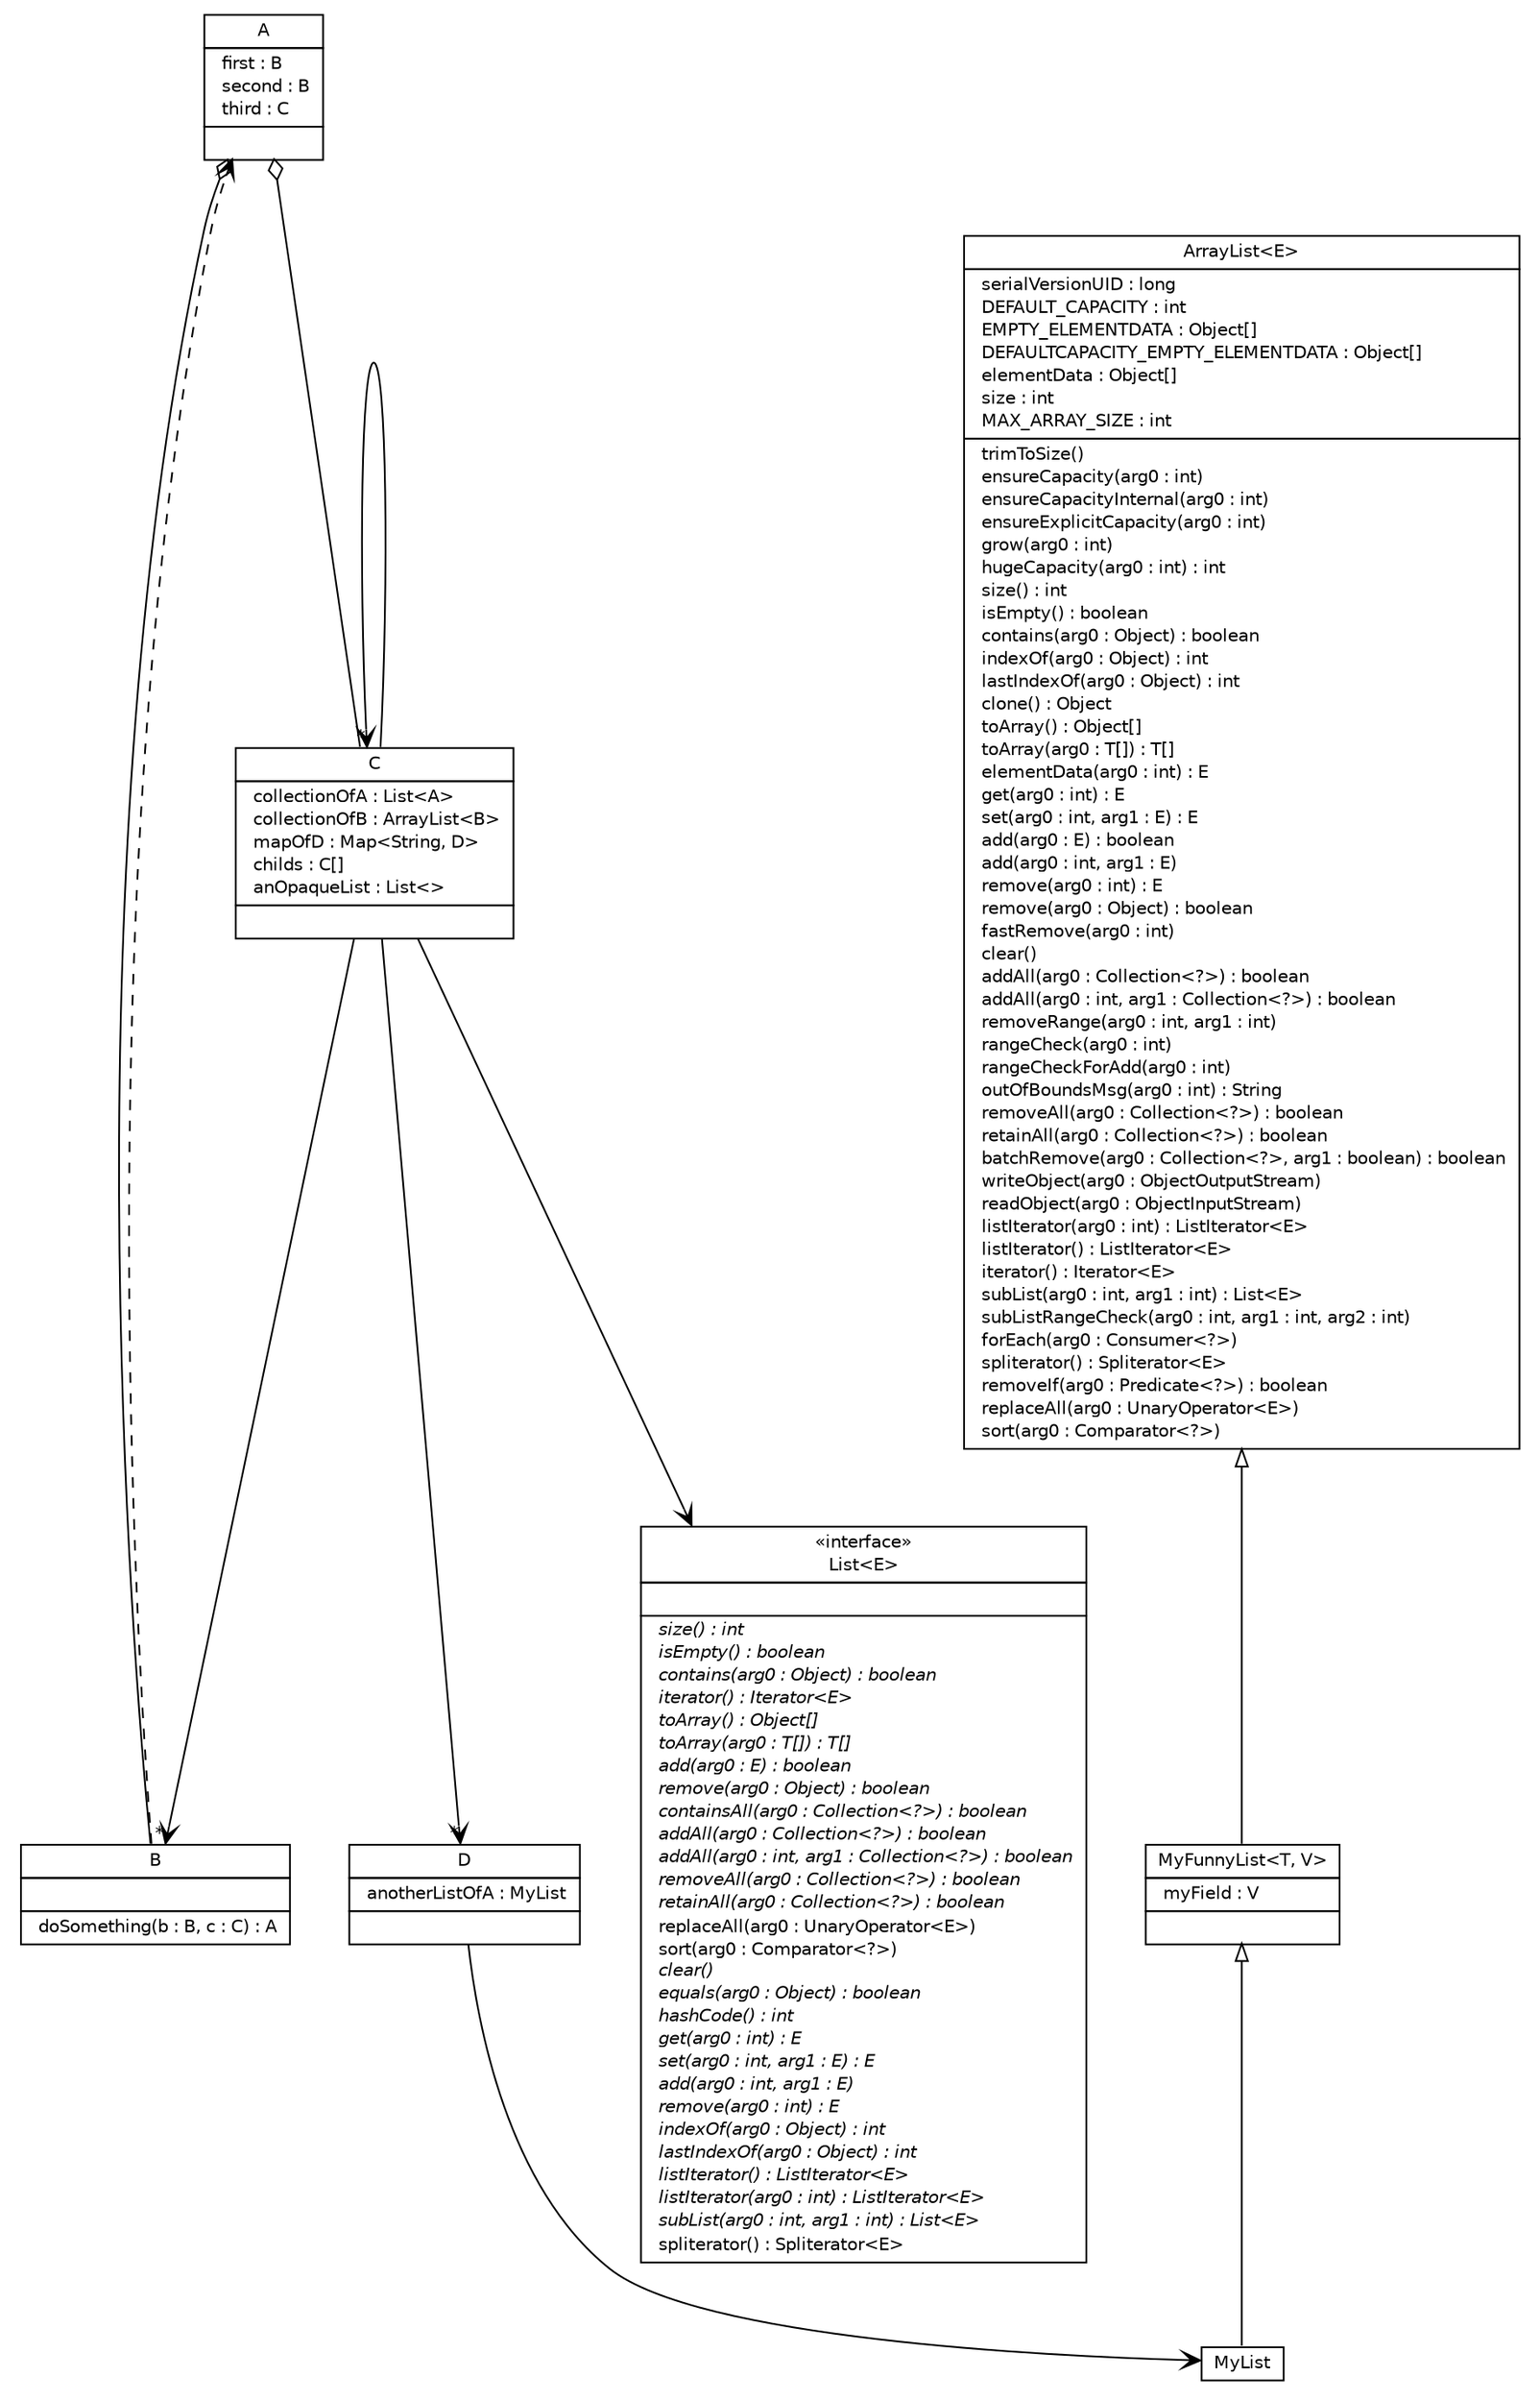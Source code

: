 #!/usr/local/bin/dot
#
# Class diagram 
# Generated by UMLGraph version R5_7_2-10-g442559 (http://www.umlgraph.org/)
#

digraph G {
graph [fontnames="svg"]
edge [fontname="Helvetica",fontsize=10,labelfontname="Helvetica",labelfontsize=10,color="black"];
node [fontname="Helvetica",fontcolor="black",fontsize=10,shape=plaintext];
nodesep=0.25;
ranksep=0.5;
// A
c66 [label=<<table title="A" border="0" cellborder="1" cellspacing="0" cellpadding="2" port="p"><tr><td><table border="0" cellspacing="0" cellpadding="1"><tr><td align="center" balign="center"> A </td></tr></table></td></tr><tr><td><table border="0" cellspacing="0" cellpadding="1"><tr><td align="left" balign="left">  first : B </td></tr><tr><td align="left" balign="left">  second : B </td></tr><tr><td align="left" balign="left">  third : C </td></tr></table></td></tr><tr><td><table border="0" cellspacing="0" cellpadding="1"><tr><td align="left" balign="left">  </td></tr></table></td></tr></table>>];
// B
c67 [label=<<table title="B" border="0" cellborder="1" cellspacing="0" cellpadding="2" port="p"><tr><td><table border="0" cellspacing="0" cellpadding="1"><tr><td align="center" balign="center"> B </td></tr></table></td></tr><tr><td><table border="0" cellspacing="0" cellpadding="1"><tr><td align="left" balign="left">  </td></tr></table></td></tr><tr><td><table border="0" cellspacing="0" cellpadding="1"><tr><td align="left" balign="left">  doSomething(b : B, c : C) : A </td></tr></table></td></tr></table>>];
// C
c68 [label=<<table title="C" border="0" cellborder="1" cellspacing="0" cellpadding="2" port="p"><tr><td><table border="0" cellspacing="0" cellpadding="1"><tr><td align="center" balign="center"> C </td></tr></table></td></tr><tr><td><table border="0" cellspacing="0" cellpadding="1"><tr><td align="left" balign="left">  collectionOfA : List&lt;A&gt; </td></tr><tr><td align="left" balign="left">  collectionOfB : ArrayList&lt;B&gt; </td></tr><tr><td align="left" balign="left">  mapOfD : Map&lt;String, D&gt; </td></tr><tr><td align="left" balign="left">  childs : C[] </td></tr><tr><td align="left" balign="left">  anOpaqueList : List&lt;&gt; </td></tr></table></td></tr><tr><td><table border="0" cellspacing="0" cellpadding="1"><tr><td align="left" balign="left">  </td></tr></table></td></tr></table>>];
// MyFunnyList<T, V>
c69 [label=<<table title="MyFunnyList" border="0" cellborder="1" cellspacing="0" cellpadding="2" port="p"><tr><td><table border="0" cellspacing="0" cellpadding="1"><tr><td align="center" balign="center"> MyFunnyList&lt;T, V&gt; </td></tr></table></td></tr><tr><td><table border="0" cellspacing="0" cellpadding="1"><tr><td align="left" balign="left">  myField : V </td></tr></table></td></tr><tr><td><table border="0" cellspacing="0" cellpadding="1"><tr><td align="left" balign="left">  </td></tr></table></td></tr></table>>];
// MyList
c70 [label=<<table title="MyList" border="0" cellborder="1" cellspacing="0" cellpadding="2" port="p"><tr><td><table border="0" cellspacing="0" cellpadding="1"><tr><td align="center" balign="center"> MyList </td></tr></table></td></tr></table>>];
// D
c71 [label=<<table title="D" border="0" cellborder="1" cellspacing="0" cellpadding="2" port="p"><tr><td><table border="0" cellspacing="0" cellpadding="1"><tr><td align="center" balign="center"> D </td></tr></table></td></tr><tr><td><table border="0" cellspacing="0" cellpadding="1"><tr><td align="left" balign="left">  anotherListOfA : MyList </td></tr></table></td></tr><tr><td><table border="0" cellspacing="0" cellpadding="1"><tr><td align="left" balign="left">  </td></tr></table></td></tr></table>>];
// MyFunnyList<T, V> extends java.util.ArrayList<T>
c72:p -> c69:p [arrowtail=empty,dir=back,weight=10];
// MyList extends MyFunnyList<A, B>
c69:p -> c70:p [arrowtail=empty,dir=back,weight=10];
// A has B
c66:p -> c67:p [arrowhead=none,arrowtail=ediamond,dir=back,weight=4];
// A has C
c66:p -> c68:p [arrowhead=none,arrowtail=ediamond,dir=back,weight=4];
// C navassoc B
c68:p -> c67:p [arrowhead=open,weight=1,headlabel="*"];
// C navassoc D
c68:p -> c71:p [arrowhead=open,weight=1,headlabel="*"];
// C navassoc C
c68:p -> c68:p [arrowhead=open,weight=1,headlabel="*"];
// C navassoc java.util.List<E>
c68:p -> c73:p [arrowhead=open,weight=1];
// D navassoc MyList
c71:p -> c70:p [arrowhead=open,weight=1];
// B depend A
c67:p -> c66:p [arrowhead=open,style=dashed,weight=0];
// java.util.List<E>
c73 [label=<<table title="java.util.List" border="0" cellborder="1" cellspacing="0" cellpadding="2" port="p" href="http://docs.oracle.com/javase/7/docs/api/java/util/List.html" target="_parent"><tr><td><table border="0" cellspacing="0" cellpadding="1"><tr><td align="center" balign="center"> &#171;interface&#187; </td></tr><tr><td align="center" balign="center"> List&lt;E&gt; </td></tr></table></td></tr><tr><td><table border="0" cellspacing="0" cellpadding="1"><tr><td align="left" balign="left">  </td></tr></table></td></tr><tr><td><table border="0" cellspacing="0" cellpadding="1"><tr><td align="left" balign="left"><i>  size() : int </i></td></tr><tr><td align="left" balign="left"><i>  isEmpty() : boolean </i></td></tr><tr><td align="left" balign="left"><i>  contains(arg0 : Object) : boolean </i></td></tr><tr><td align="left" balign="left"><i>  iterator() : Iterator&lt;E&gt; </i></td></tr><tr><td align="left" balign="left"><i>  toArray() : Object[] </i></td></tr><tr><td align="left" balign="left"><i>  toArray(arg0 : T[]) : T[] </i></td></tr><tr><td align="left" balign="left"><i>  add(arg0 : E) : boolean </i></td></tr><tr><td align="left" balign="left"><i>  remove(arg0 : Object) : boolean </i></td></tr><tr><td align="left" balign="left"><i>  containsAll(arg0 : Collection&lt;?&gt;) : boolean </i></td></tr><tr><td align="left" balign="left"><i>  addAll(arg0 : Collection&lt;?&gt;) : boolean </i></td></tr><tr><td align="left" balign="left"><i>  addAll(arg0 : int, arg1 : Collection&lt;?&gt;) : boolean </i></td></tr><tr><td align="left" balign="left"><i>  removeAll(arg0 : Collection&lt;?&gt;) : boolean </i></td></tr><tr><td align="left" balign="left"><i>  retainAll(arg0 : Collection&lt;?&gt;) : boolean </i></td></tr><tr><td align="left" balign="left">  replaceAll(arg0 : UnaryOperator&lt;E&gt;) </td></tr><tr><td align="left" balign="left">  sort(arg0 : Comparator&lt;?&gt;) </td></tr><tr><td align="left" balign="left"><i>  clear() </i></td></tr><tr><td align="left" balign="left"><i>  equals(arg0 : Object) : boolean </i></td></tr><tr><td align="left" balign="left"><i>  hashCode() : int </i></td></tr><tr><td align="left" balign="left"><i>  get(arg0 : int) : E </i></td></tr><tr><td align="left" balign="left"><i>  set(arg0 : int, arg1 : E) : E </i></td></tr><tr><td align="left" balign="left"><i>  add(arg0 : int, arg1 : E) </i></td></tr><tr><td align="left" balign="left"><i>  remove(arg0 : int) : E </i></td></tr><tr><td align="left" balign="left"><i>  indexOf(arg0 : Object) : int </i></td></tr><tr><td align="left" balign="left"><i>  lastIndexOf(arg0 : Object) : int </i></td></tr><tr><td align="left" balign="left"><i>  listIterator() : ListIterator&lt;E&gt; </i></td></tr><tr><td align="left" balign="left"><i>  listIterator(arg0 : int) : ListIterator&lt;E&gt; </i></td></tr><tr><td align="left" balign="left"><i>  subList(arg0 : int, arg1 : int) : List&lt;E&gt; </i></td></tr><tr><td align="left" balign="left">  spliterator() : Spliterator&lt;E&gt; </td></tr></table></td></tr></table>>, URL="http://docs.oracle.com/javase/7/docs/api/java/util/List.html"];
// java.util.ArrayList<E>
c72 [label=<<table title="java.util.ArrayList" border="0" cellborder="1" cellspacing="0" cellpadding="2" port="p" href="http://docs.oracle.com/javase/7/docs/api/java/util/ArrayList.html" target="_parent"><tr><td><table border="0" cellspacing="0" cellpadding="1"><tr><td align="center" balign="center"> ArrayList&lt;E&gt; </td></tr></table></td></tr><tr><td><table border="0" cellspacing="0" cellpadding="1"><tr><td align="left" balign="left">  serialVersionUID : long </td></tr><tr><td align="left" balign="left">  DEFAULT_CAPACITY : int </td></tr><tr><td align="left" balign="left">  EMPTY_ELEMENTDATA : Object[] </td></tr><tr><td align="left" balign="left">  DEFAULTCAPACITY_EMPTY_ELEMENTDATA : Object[] </td></tr><tr><td align="left" balign="left">  elementData : Object[] </td></tr><tr><td align="left" balign="left">  size : int </td></tr><tr><td align="left" balign="left">  MAX_ARRAY_SIZE : int </td></tr></table></td></tr><tr><td><table border="0" cellspacing="0" cellpadding="1"><tr><td align="left" balign="left">  trimToSize() </td></tr><tr><td align="left" balign="left">  ensureCapacity(arg0 : int) </td></tr><tr><td align="left" balign="left">  ensureCapacityInternal(arg0 : int) </td></tr><tr><td align="left" balign="left">  ensureExplicitCapacity(arg0 : int) </td></tr><tr><td align="left" balign="left">  grow(arg0 : int) </td></tr><tr><td align="left" balign="left">  hugeCapacity(arg0 : int) : int </td></tr><tr><td align="left" balign="left">  size() : int </td></tr><tr><td align="left" balign="left">  isEmpty() : boolean </td></tr><tr><td align="left" balign="left">  contains(arg0 : Object) : boolean </td></tr><tr><td align="left" balign="left">  indexOf(arg0 : Object) : int </td></tr><tr><td align="left" balign="left">  lastIndexOf(arg0 : Object) : int </td></tr><tr><td align="left" balign="left">  clone() : Object </td></tr><tr><td align="left" balign="left">  toArray() : Object[] </td></tr><tr><td align="left" balign="left">  toArray(arg0 : T[]) : T[] </td></tr><tr><td align="left" balign="left">  elementData(arg0 : int) : E </td></tr><tr><td align="left" balign="left">  get(arg0 : int) : E </td></tr><tr><td align="left" balign="left">  set(arg0 : int, arg1 : E) : E </td></tr><tr><td align="left" balign="left">  add(arg0 : E) : boolean </td></tr><tr><td align="left" balign="left">  add(arg0 : int, arg1 : E) </td></tr><tr><td align="left" balign="left">  remove(arg0 : int) : E </td></tr><tr><td align="left" balign="left">  remove(arg0 : Object) : boolean </td></tr><tr><td align="left" balign="left">  fastRemove(arg0 : int) </td></tr><tr><td align="left" balign="left">  clear() </td></tr><tr><td align="left" balign="left">  addAll(arg0 : Collection&lt;?&gt;) : boolean </td></tr><tr><td align="left" balign="left">  addAll(arg0 : int, arg1 : Collection&lt;?&gt;) : boolean </td></tr><tr><td align="left" balign="left">  removeRange(arg0 : int, arg1 : int) </td></tr><tr><td align="left" balign="left">  rangeCheck(arg0 : int) </td></tr><tr><td align="left" balign="left">  rangeCheckForAdd(arg0 : int) </td></tr><tr><td align="left" balign="left">  outOfBoundsMsg(arg0 : int) : String </td></tr><tr><td align="left" balign="left">  removeAll(arg0 : Collection&lt;?&gt;) : boolean </td></tr><tr><td align="left" balign="left">  retainAll(arg0 : Collection&lt;?&gt;) : boolean </td></tr><tr><td align="left" balign="left">  batchRemove(arg0 : Collection&lt;?&gt;, arg1 : boolean) : boolean </td></tr><tr><td align="left" balign="left">  writeObject(arg0 : ObjectOutputStream) </td></tr><tr><td align="left" balign="left">  readObject(arg0 : ObjectInputStream) </td></tr><tr><td align="left" balign="left">  listIterator(arg0 : int) : ListIterator&lt;E&gt; </td></tr><tr><td align="left" balign="left">  listIterator() : ListIterator&lt;E&gt; </td></tr><tr><td align="left" balign="left">  iterator() : Iterator&lt;E&gt; </td></tr><tr><td align="left" balign="left">  subList(arg0 : int, arg1 : int) : List&lt;E&gt; </td></tr><tr><td align="left" balign="left">  subListRangeCheck(arg0 : int, arg1 : int, arg2 : int) </td></tr><tr><td align="left" balign="left">  forEach(arg0 : Consumer&lt;?&gt;) </td></tr><tr><td align="left" balign="left">  spliterator() : Spliterator&lt;E&gt; </td></tr><tr><td align="left" balign="left">  removeIf(arg0 : Predicate&lt;?&gt;) : boolean </td></tr><tr><td align="left" balign="left">  replaceAll(arg0 : UnaryOperator&lt;E&gt;) </td></tr><tr><td align="left" balign="left">  sort(arg0 : Comparator&lt;?&gt;) </td></tr></table></td></tr></table>>, URL="http://docs.oracle.com/javase/7/docs/api/java/util/ArrayList.html"];
}

